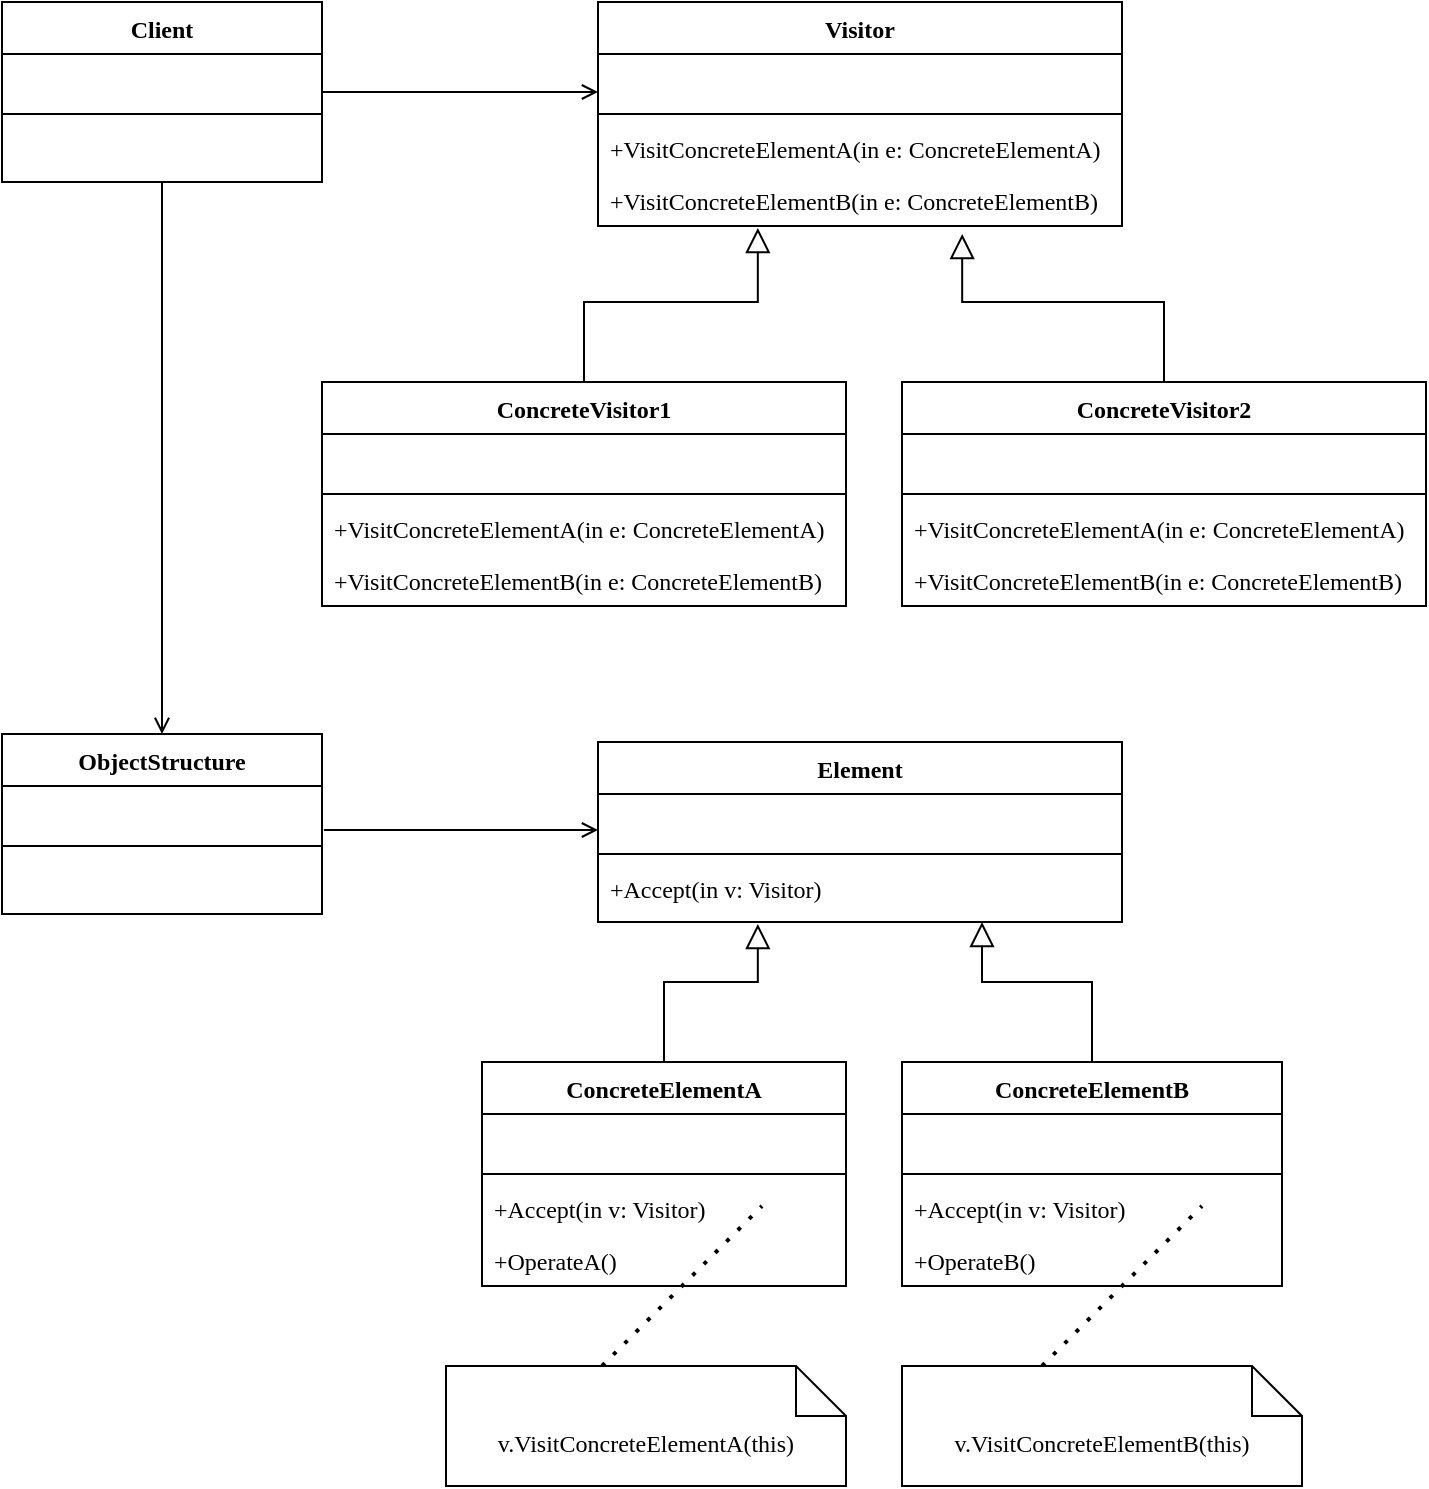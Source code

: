 <mxfile version="16.5.1" type="device"><diagram id="C5RBs43oDa-KdzZeNtuy" name="Page-1"><mxGraphModel dx="562" dy="892" grid="1" gridSize="10" guides="1" tooltips="1" connect="1" arrows="1" fold="1" page="1" pageScale="1" pageWidth="827" pageHeight="1169" math="0" shadow="0"><root><mxCell id="WIyWlLk6GJQsqaUBKTNV-0"/><mxCell id="WIyWlLk6GJQsqaUBKTNV-1" parent="WIyWlLk6GJQsqaUBKTNV-0"/><mxCell id="Mtmfk03SyUQb4BhBK3cF-42" style="edgeStyle=orthogonalEdgeStyle;rounded=0;orthogonalLoop=1;jettySize=auto;html=1;entryX=0.5;entryY=0;entryDx=0;entryDy=0;fontFamily=Lucida Console;fontSize=12;startArrow=none;startFill=0;endArrow=open;endFill=0;strokeWidth=1;" edge="1" parent="WIyWlLk6GJQsqaUBKTNV-1" source="zkfFHV4jXpPFQw0GAbJ--0" target="Mtmfk03SyUQb4BhBK3cF-38"><mxGeometry relative="1" as="geometry"/></mxCell><mxCell id="zkfFHV4jXpPFQw0GAbJ--0" value="Client" style="swimlane;fontStyle=1;align=center;verticalAlign=top;childLayout=stackLayout;horizontal=1;startSize=26;horizontalStack=0;resizeParent=1;resizeLast=0;collapsible=1;marginBottom=0;rounded=0;shadow=0;strokeWidth=1;fontFamily=Lucida Console;" parent="WIyWlLk6GJQsqaUBKTNV-1" vertex="1"><mxGeometry x="80" y="160" width="160" height="90" as="geometry"><mxRectangle x="220" y="120" width="160" height="26" as="alternateBounds"/></mxGeometry></mxCell><mxCell id="zkfFHV4jXpPFQw0GAbJ--1" value=" " style="text;align=left;verticalAlign=top;spacingLeft=4;spacingRight=4;overflow=hidden;rotatable=0;points=[[0,0.5],[1,0.5]];portConstraint=eastwest;fontFamily=Lucida Console;" parent="zkfFHV4jXpPFQw0GAbJ--0" vertex="1"><mxGeometry y="26" width="160" height="26" as="geometry"/></mxCell><mxCell id="zkfFHV4jXpPFQw0GAbJ--4" value="" style="line;html=1;strokeWidth=1;align=left;verticalAlign=middle;spacingTop=-1;spacingLeft=3;spacingRight=3;rotatable=0;labelPosition=right;points=[];portConstraint=eastwest;fontFamily=Lucida Console;" parent="zkfFHV4jXpPFQw0GAbJ--0" vertex="1"><mxGeometry y="52" width="160" height="8" as="geometry"/></mxCell><mxCell id="zkfFHV4jXpPFQw0GAbJ--12" value="" style="endArrow=block;endSize=10;endFill=0;shadow=0;strokeWidth=1;rounded=0;edgeStyle=elbowEdgeStyle;elbow=vertical;fontFamily=Lucida Console;exitX=0.5;exitY=0;exitDx=0;exitDy=0;entryX=0.305;entryY=1.038;entryDx=0;entryDy=0;entryPerimeter=0;" parent="WIyWlLk6GJQsqaUBKTNV-1" source="Mtmfk03SyUQb4BhBK3cF-10" target="Mtmfk03SyUQb4BhBK3cF-9" edge="1"><mxGeometry width="160" relative="1" as="geometry"><mxPoint x="414" y="400" as="sourcePoint"/><mxPoint x="460" y="280" as="targetPoint"/><Array as="points"><mxPoint x="420" y="310"/></Array></mxGeometry></mxCell><mxCell id="zkfFHV4jXpPFQw0GAbJ--16" value="" style="endArrow=block;endSize=10;endFill=0;shadow=0;strokeWidth=1;rounded=0;edgeStyle=elbowEdgeStyle;elbow=vertical;fontFamily=Lucida Console;exitX=0.5;exitY=0;exitDx=0;exitDy=0;entryX=0.695;entryY=1.154;entryDx=0;entryDy=0;entryPerimeter=0;" parent="WIyWlLk6GJQsqaUBKTNV-1" source="Mtmfk03SyUQb4BhBK3cF-15" target="Mtmfk03SyUQb4BhBK3cF-9" edge="1"><mxGeometry width="160" relative="1" as="geometry"><mxPoint x="624" y="400" as="sourcePoint"/><mxPoint x="514" y="250" as="targetPoint"/><Array as="points"><mxPoint x="610" y="310"/></Array></mxGeometry></mxCell><mxCell id="zkfFHV4jXpPFQw0GAbJ--17" value="Visitor" style="swimlane;fontStyle=1;align=center;verticalAlign=top;childLayout=stackLayout;horizontal=1;startSize=26;horizontalStack=0;resizeParent=1;resizeLast=0;collapsible=1;marginBottom=0;rounded=0;shadow=0;strokeWidth=1;fontFamily=Lucida Console;" parent="WIyWlLk6GJQsqaUBKTNV-1" vertex="1"><mxGeometry x="378" y="160" width="262" height="112" as="geometry"><mxRectangle x="550" y="140" width="160" height="26" as="alternateBounds"/></mxGeometry></mxCell><mxCell id="zkfFHV4jXpPFQw0GAbJ--19" value=" " style="text;align=left;verticalAlign=top;spacingLeft=4;spacingRight=4;overflow=hidden;rotatable=0;points=[[0,0.5],[1,0.5]];portConstraint=eastwest;rounded=0;shadow=0;html=0;fontFamily=Lucida Console;" parent="zkfFHV4jXpPFQw0GAbJ--17" vertex="1"><mxGeometry y="26" width="262" height="26" as="geometry"/></mxCell><mxCell id="zkfFHV4jXpPFQw0GAbJ--23" value="" style="line;html=1;strokeWidth=1;align=left;verticalAlign=middle;spacingTop=-1;spacingLeft=3;spacingRight=3;rotatable=0;labelPosition=right;points=[];portConstraint=eastwest;fontFamily=Lucida Console;" parent="zkfFHV4jXpPFQw0GAbJ--17" vertex="1"><mxGeometry y="52" width="262" height="8" as="geometry"/></mxCell><mxCell id="zkfFHV4jXpPFQw0GAbJ--24" value="+VisitConcreteElementA(in e: ConcreteElementA)&#10;" style="text;align=left;verticalAlign=top;spacingLeft=4;spacingRight=4;overflow=hidden;rotatable=0;points=[[0,0.5],[1,0.5]];portConstraint=eastwest;fontFamily=Lucida Console;" parent="zkfFHV4jXpPFQw0GAbJ--17" vertex="1"><mxGeometry y="60" width="262" height="26" as="geometry"/></mxCell><mxCell id="Mtmfk03SyUQb4BhBK3cF-9" value="+VisitConcreteElementB(in e: ConcreteElementB)" style="text;align=left;verticalAlign=top;spacingLeft=4;spacingRight=4;overflow=hidden;rotatable=0;points=[[0,0.5],[1,0.5]];portConstraint=eastwest;fontFamily=Lucida Console;" vertex="1" parent="zkfFHV4jXpPFQw0GAbJ--17"><mxGeometry y="86" width="262" height="26" as="geometry"/></mxCell><mxCell id="zkfFHV4jXpPFQw0GAbJ--26" value="" style="endArrow=open;shadow=0;strokeWidth=1;rounded=0;endFill=1;edgeStyle=elbowEdgeStyle;elbow=vertical;fontFamily=Lucida Console;" parent="WIyWlLk6GJQsqaUBKTNV-1" source="zkfFHV4jXpPFQw0GAbJ--0" target="zkfFHV4jXpPFQw0GAbJ--17" edge="1"><mxGeometry x="0.5" y="41" relative="1" as="geometry"><mxPoint x="250" y="232" as="sourcePoint"/><mxPoint x="410" y="232" as="targetPoint"/><mxPoint x="-40" y="32" as="offset"/></mxGeometry></mxCell><mxCell id="Mtmfk03SyUQb4BhBK3cF-10" value="ConcreteVisitor1" style="swimlane;fontStyle=1;align=center;verticalAlign=top;childLayout=stackLayout;horizontal=1;startSize=26;horizontalStack=0;resizeParent=1;resizeLast=0;collapsible=1;marginBottom=0;rounded=0;shadow=0;strokeWidth=1;fontFamily=Lucida Console;" vertex="1" parent="WIyWlLk6GJQsqaUBKTNV-1"><mxGeometry x="240" y="350" width="262" height="112" as="geometry"><mxRectangle x="550" y="140" width="160" height="26" as="alternateBounds"/></mxGeometry></mxCell><mxCell id="Mtmfk03SyUQb4BhBK3cF-11" value=" " style="text;align=left;verticalAlign=top;spacingLeft=4;spacingRight=4;overflow=hidden;rotatable=0;points=[[0,0.5],[1,0.5]];portConstraint=eastwest;rounded=0;shadow=0;html=0;fontFamily=Lucida Console;" vertex="1" parent="Mtmfk03SyUQb4BhBK3cF-10"><mxGeometry y="26" width="262" height="26" as="geometry"/></mxCell><mxCell id="Mtmfk03SyUQb4BhBK3cF-12" value="" style="line;html=1;strokeWidth=1;align=left;verticalAlign=middle;spacingTop=-1;spacingLeft=3;spacingRight=3;rotatable=0;labelPosition=right;points=[];portConstraint=eastwest;fontFamily=Lucida Console;" vertex="1" parent="Mtmfk03SyUQb4BhBK3cF-10"><mxGeometry y="52" width="262" height="8" as="geometry"/></mxCell><mxCell id="Mtmfk03SyUQb4BhBK3cF-13" value="+VisitConcreteElementA(in e: ConcreteElementA)&#10;" style="text;align=left;verticalAlign=top;spacingLeft=4;spacingRight=4;overflow=hidden;rotatable=0;points=[[0,0.5],[1,0.5]];portConstraint=eastwest;fontFamily=Lucida Console;" vertex="1" parent="Mtmfk03SyUQb4BhBK3cF-10"><mxGeometry y="60" width="262" height="26" as="geometry"/></mxCell><mxCell id="Mtmfk03SyUQb4BhBK3cF-14" value="+VisitConcreteElementB(in e: ConcreteElementB)&#10;" style="text;align=left;verticalAlign=top;spacingLeft=4;spacingRight=4;overflow=hidden;rotatable=0;points=[[0,0.5],[1,0.5]];portConstraint=eastwest;fontFamily=Lucida Console;" vertex="1" parent="Mtmfk03SyUQb4BhBK3cF-10"><mxGeometry y="86" width="262" height="26" as="geometry"/></mxCell><mxCell id="Mtmfk03SyUQb4BhBK3cF-15" value="ConcreteVisitor2" style="swimlane;fontStyle=1;align=center;verticalAlign=top;childLayout=stackLayout;horizontal=1;startSize=26;horizontalStack=0;resizeParent=1;resizeLast=0;collapsible=1;marginBottom=0;rounded=0;shadow=0;strokeWidth=1;fontFamily=Lucida Console;" vertex="1" parent="WIyWlLk6GJQsqaUBKTNV-1"><mxGeometry x="530" y="350" width="262" height="112" as="geometry"><mxRectangle x="550" y="140" width="160" height="26" as="alternateBounds"/></mxGeometry></mxCell><mxCell id="Mtmfk03SyUQb4BhBK3cF-16" value=" " style="text;align=left;verticalAlign=top;spacingLeft=4;spacingRight=4;overflow=hidden;rotatable=0;points=[[0,0.5],[1,0.5]];portConstraint=eastwest;rounded=0;shadow=0;html=0;fontFamily=Lucida Console;" vertex="1" parent="Mtmfk03SyUQb4BhBK3cF-15"><mxGeometry y="26" width="262" height="26" as="geometry"/></mxCell><mxCell id="Mtmfk03SyUQb4BhBK3cF-17" value="" style="line;html=1;strokeWidth=1;align=left;verticalAlign=middle;spacingTop=-1;spacingLeft=3;spacingRight=3;rotatable=0;labelPosition=right;points=[];portConstraint=eastwest;fontFamily=Lucida Console;" vertex="1" parent="Mtmfk03SyUQb4BhBK3cF-15"><mxGeometry y="52" width="262" height="8" as="geometry"/></mxCell><mxCell id="Mtmfk03SyUQb4BhBK3cF-18" value="+VisitConcreteElementA(in e: ConcreteElementA)&#10;" style="text;align=left;verticalAlign=top;spacingLeft=4;spacingRight=4;overflow=hidden;rotatable=0;points=[[0,0.5],[1,0.5]];portConstraint=eastwest;fontFamily=Lucida Console;" vertex="1" parent="Mtmfk03SyUQb4BhBK3cF-15"><mxGeometry y="60" width="262" height="26" as="geometry"/></mxCell><mxCell id="Mtmfk03SyUQb4BhBK3cF-19" value="+VisitConcreteElementB(in e: ConcreteElementB)&#10;" style="text;align=left;verticalAlign=top;spacingLeft=4;spacingRight=4;overflow=hidden;rotatable=0;points=[[0,0.5],[1,0.5]];portConstraint=eastwest;fontFamily=Lucida Console;" vertex="1" parent="Mtmfk03SyUQb4BhBK3cF-15"><mxGeometry y="86" width="262" height="26" as="geometry"/></mxCell><mxCell id="Mtmfk03SyUQb4BhBK3cF-20" value="" style="endArrow=block;endSize=10;endFill=0;shadow=0;strokeWidth=1;rounded=0;edgeStyle=elbowEdgeStyle;elbow=vertical;fontFamily=Lucida Console;exitX=0.5;exitY=0;exitDx=0;exitDy=0;entryX=0.305;entryY=1.038;entryDx=0;entryDy=0;entryPerimeter=0;" edge="1" parent="WIyWlLk6GJQsqaUBKTNV-1" source="Mtmfk03SyUQb4BhBK3cF-28"><mxGeometry width="160" relative="1" as="geometry"><mxPoint x="414" y="748" as="sourcePoint"/><mxPoint x="457.91" y="620.988" as="targetPoint"/><Array as="points"><mxPoint x="440" y="650"/></Array></mxGeometry></mxCell><mxCell id="Mtmfk03SyUQb4BhBK3cF-21" value="" style="endArrow=block;endSize=10;endFill=0;shadow=0;strokeWidth=1;rounded=0;edgeStyle=elbowEdgeStyle;elbow=vertical;fontFamily=Lucida Console;exitX=0.5;exitY=0;exitDx=0;exitDy=0;" edge="1" parent="WIyWlLk6GJQsqaUBKTNV-1" source="Mtmfk03SyUQb4BhBK3cF-33"><mxGeometry width="160" relative="1" as="geometry"><mxPoint x="624" y="748" as="sourcePoint"/><mxPoint x="570" y="620" as="targetPoint"/><Array as="points"><mxPoint x="590" y="650"/></Array></mxGeometry></mxCell><mxCell id="Mtmfk03SyUQb4BhBK3cF-22" value="Element" style="swimlane;fontStyle=1;align=center;verticalAlign=top;childLayout=stackLayout;horizontal=1;startSize=26;horizontalStack=0;resizeParent=1;resizeLast=0;collapsible=1;marginBottom=0;rounded=0;shadow=0;strokeWidth=1;fontFamily=Lucida Console;" vertex="1" parent="WIyWlLk6GJQsqaUBKTNV-1"><mxGeometry x="378" y="530" width="262" height="90" as="geometry"><mxRectangle x="550" y="140" width="160" height="26" as="alternateBounds"/></mxGeometry></mxCell><mxCell id="Mtmfk03SyUQb4BhBK3cF-23" value=" " style="text;align=left;verticalAlign=top;spacingLeft=4;spacingRight=4;overflow=hidden;rotatable=0;points=[[0,0.5],[1,0.5]];portConstraint=eastwest;rounded=0;shadow=0;html=0;fontFamily=Lucida Console;" vertex="1" parent="Mtmfk03SyUQb4BhBK3cF-22"><mxGeometry y="26" width="262" height="26" as="geometry"/></mxCell><mxCell id="Mtmfk03SyUQb4BhBK3cF-24" value="" style="line;html=1;strokeWidth=1;align=left;verticalAlign=middle;spacingTop=-1;spacingLeft=3;spacingRight=3;rotatable=0;labelPosition=right;points=[];portConstraint=eastwest;fontFamily=Lucida Console;" vertex="1" parent="Mtmfk03SyUQb4BhBK3cF-22"><mxGeometry y="52" width="262" height="8" as="geometry"/></mxCell><mxCell id="Mtmfk03SyUQb4BhBK3cF-25" value="+Accept(in v: Visitor)" style="text;align=left;verticalAlign=top;spacingLeft=4;spacingRight=4;overflow=hidden;rotatable=0;points=[[0,0.5],[1,0.5]];portConstraint=eastwest;fontFamily=Lucida Console;" vertex="1" parent="Mtmfk03SyUQb4BhBK3cF-22"><mxGeometry y="60" width="262" height="26" as="geometry"/></mxCell><mxCell id="Mtmfk03SyUQb4BhBK3cF-27" value="" style="endArrow=open;shadow=0;strokeWidth=1;rounded=0;endFill=1;edgeStyle=elbowEdgeStyle;elbow=vertical;fontFamily=Lucida Console;exitX=1.006;exitY=0.846;exitDx=0;exitDy=0;exitPerimeter=0;" edge="1" parent="WIyWlLk6GJQsqaUBKTNV-1" target="Mtmfk03SyUQb4BhBK3cF-22" source="Mtmfk03SyUQb4BhBK3cF-39"><mxGeometry x="0.5" y="41" relative="1" as="geometry"><mxPoint x="250" y="575" as="sourcePoint"/><mxPoint x="410" y="602" as="targetPoint"/><mxPoint x="-40" y="32" as="offset"/></mxGeometry></mxCell><mxCell id="Mtmfk03SyUQb4BhBK3cF-28" value="ConcreteElementA" style="swimlane;fontStyle=1;align=center;verticalAlign=top;childLayout=stackLayout;horizontal=1;startSize=26;horizontalStack=0;resizeParent=1;resizeLast=0;collapsible=1;marginBottom=0;rounded=0;shadow=0;strokeWidth=1;fontFamily=Lucida Console;" vertex="1" parent="WIyWlLk6GJQsqaUBKTNV-1"><mxGeometry x="320" y="690" width="182" height="112" as="geometry"><mxRectangle x="550" y="140" width="160" height="26" as="alternateBounds"/></mxGeometry></mxCell><mxCell id="Mtmfk03SyUQb4BhBK3cF-29" value=" " style="text;align=left;verticalAlign=top;spacingLeft=4;spacingRight=4;overflow=hidden;rotatable=0;points=[[0,0.5],[1,0.5]];portConstraint=eastwest;rounded=0;shadow=0;html=0;fontFamily=Lucida Console;" vertex="1" parent="Mtmfk03SyUQb4BhBK3cF-28"><mxGeometry y="26" width="182" height="26" as="geometry"/></mxCell><mxCell id="Mtmfk03SyUQb4BhBK3cF-30" value="" style="line;html=1;strokeWidth=1;align=left;verticalAlign=middle;spacingTop=-1;spacingLeft=3;spacingRight=3;rotatable=0;labelPosition=right;points=[];portConstraint=eastwest;fontFamily=Lucida Console;" vertex="1" parent="Mtmfk03SyUQb4BhBK3cF-28"><mxGeometry y="52" width="182" height="8" as="geometry"/></mxCell><mxCell id="Mtmfk03SyUQb4BhBK3cF-31" value="+Accept(in v: Visitor)" style="text;align=left;verticalAlign=top;spacingLeft=4;spacingRight=4;overflow=hidden;rotatable=0;points=[[0,0.5],[1,0.5]];portConstraint=eastwest;fontFamily=Lucida Console;" vertex="1" parent="Mtmfk03SyUQb4BhBK3cF-28"><mxGeometry y="60" width="182" height="26" as="geometry"/></mxCell><mxCell id="Mtmfk03SyUQb4BhBK3cF-47" value="" style="endArrow=none;dashed=1;html=1;dashPattern=1 3;strokeWidth=2;rounded=0;fontFamily=Lucida Console;fontSize=12;" edge="1" parent="Mtmfk03SyUQb4BhBK3cF-28"><mxGeometry width="50" height="50" relative="1" as="geometry"><mxPoint x="60" y="152" as="sourcePoint"/><mxPoint x="140" y="72" as="targetPoint"/></mxGeometry></mxCell><mxCell id="Mtmfk03SyUQb4BhBK3cF-32" value="+OperateA()" style="text;align=left;verticalAlign=top;spacingLeft=4;spacingRight=4;overflow=hidden;rotatable=0;points=[[0,0.5],[1,0.5]];portConstraint=eastwest;fontFamily=Lucida Console;" vertex="1" parent="Mtmfk03SyUQb4BhBK3cF-28"><mxGeometry y="86" width="182" height="26" as="geometry"/></mxCell><mxCell id="Mtmfk03SyUQb4BhBK3cF-33" value="ConcreteElementB" style="swimlane;fontStyle=1;align=center;verticalAlign=top;childLayout=stackLayout;horizontal=1;startSize=26;horizontalStack=0;resizeParent=1;resizeLast=0;collapsible=1;marginBottom=0;rounded=0;shadow=0;strokeWidth=1;fontFamily=Lucida Console;" vertex="1" parent="WIyWlLk6GJQsqaUBKTNV-1"><mxGeometry x="530" y="690" width="190" height="112" as="geometry"><mxRectangle x="550" y="140" width="160" height="26" as="alternateBounds"/></mxGeometry></mxCell><mxCell id="Mtmfk03SyUQb4BhBK3cF-34" value=" " style="text;align=left;verticalAlign=top;spacingLeft=4;spacingRight=4;overflow=hidden;rotatable=0;points=[[0,0.5],[1,0.5]];portConstraint=eastwest;rounded=0;shadow=0;html=0;fontFamily=Lucida Console;" vertex="1" parent="Mtmfk03SyUQb4BhBK3cF-33"><mxGeometry y="26" width="190" height="26" as="geometry"/></mxCell><mxCell id="Mtmfk03SyUQb4BhBK3cF-35" value="" style="line;html=1;strokeWidth=1;align=left;verticalAlign=middle;spacingTop=-1;spacingLeft=3;spacingRight=3;rotatable=0;labelPosition=right;points=[];portConstraint=eastwest;fontFamily=Lucida Console;" vertex="1" parent="Mtmfk03SyUQb4BhBK3cF-33"><mxGeometry y="52" width="190" height="8" as="geometry"/></mxCell><mxCell id="Mtmfk03SyUQb4BhBK3cF-36" value="+Accept(in v: Visitor)" style="text;align=left;verticalAlign=top;spacingLeft=4;spacingRight=4;overflow=hidden;rotatable=0;points=[[0,0.5],[1,0.5]];portConstraint=eastwest;fontFamily=Lucida Console;" vertex="1" parent="Mtmfk03SyUQb4BhBK3cF-33"><mxGeometry y="60" width="190" height="26" as="geometry"/></mxCell><mxCell id="Mtmfk03SyUQb4BhBK3cF-48" value="" style="endArrow=none;dashed=1;html=1;dashPattern=1 3;strokeWidth=2;rounded=0;fontFamily=Lucida Console;fontSize=12;" edge="1" parent="Mtmfk03SyUQb4BhBK3cF-33"><mxGeometry width="50" height="50" relative="1" as="geometry"><mxPoint x="70" y="152" as="sourcePoint"/><mxPoint x="150" y="72" as="targetPoint"/></mxGeometry></mxCell><mxCell id="Mtmfk03SyUQb4BhBK3cF-37" value="+OperateB()" style="text;align=left;verticalAlign=top;spacingLeft=4;spacingRight=4;overflow=hidden;rotatable=0;points=[[0,0.5],[1,0.5]];portConstraint=eastwest;fontFamily=Lucida Console;" vertex="1" parent="Mtmfk03SyUQb4BhBK3cF-33"><mxGeometry y="86" width="190" height="26" as="geometry"/></mxCell><mxCell id="Mtmfk03SyUQb4BhBK3cF-38" value="ObjectStructure" style="swimlane;fontStyle=1;align=center;verticalAlign=top;childLayout=stackLayout;horizontal=1;startSize=26;horizontalStack=0;resizeParent=1;resizeLast=0;collapsible=1;marginBottom=0;rounded=0;shadow=0;strokeWidth=1;fontFamily=Lucida Console;" vertex="1" parent="WIyWlLk6GJQsqaUBKTNV-1"><mxGeometry x="80" y="526" width="160" height="90" as="geometry"><mxRectangle x="220" y="120" width="160" height="26" as="alternateBounds"/></mxGeometry></mxCell><mxCell id="Mtmfk03SyUQb4BhBK3cF-39" value=" " style="text;align=left;verticalAlign=top;spacingLeft=4;spacingRight=4;overflow=hidden;rotatable=0;points=[[0,0.5],[1,0.5]];portConstraint=eastwest;fontFamily=Lucida Console;" vertex="1" parent="Mtmfk03SyUQb4BhBK3cF-38"><mxGeometry y="26" width="160" height="26" as="geometry"/></mxCell><mxCell id="Mtmfk03SyUQb4BhBK3cF-40" value="" style="line;html=1;strokeWidth=1;align=left;verticalAlign=middle;spacingTop=-1;spacingLeft=3;spacingRight=3;rotatable=0;labelPosition=right;points=[];portConstraint=eastwest;fontFamily=Lucida Console;" vertex="1" parent="Mtmfk03SyUQb4BhBK3cF-38"><mxGeometry y="52" width="160" height="8" as="geometry"/></mxCell><mxCell id="Mtmfk03SyUQb4BhBK3cF-44" value="v.VisitConcreteElementA(this)" style="shape=note2;boundedLbl=1;whiteSpace=wrap;html=1;size=25;verticalAlign=top;align=center;fontFamily=Lucida Console;fontSize=12;" vertex="1" parent="WIyWlLk6GJQsqaUBKTNV-1"><mxGeometry x="302" y="842" width="200" height="60" as="geometry"/></mxCell><mxCell id="Mtmfk03SyUQb4BhBK3cF-46" value="v.VisitConcreteElementB(this)" style="shape=note2;boundedLbl=1;whiteSpace=wrap;html=1;size=25;verticalAlign=top;align=center;fontFamily=Lucida Console;fontSize=12;" vertex="1" parent="WIyWlLk6GJQsqaUBKTNV-1"><mxGeometry x="530" y="842" width="200" height="60" as="geometry"/></mxCell></root></mxGraphModel></diagram></mxfile>